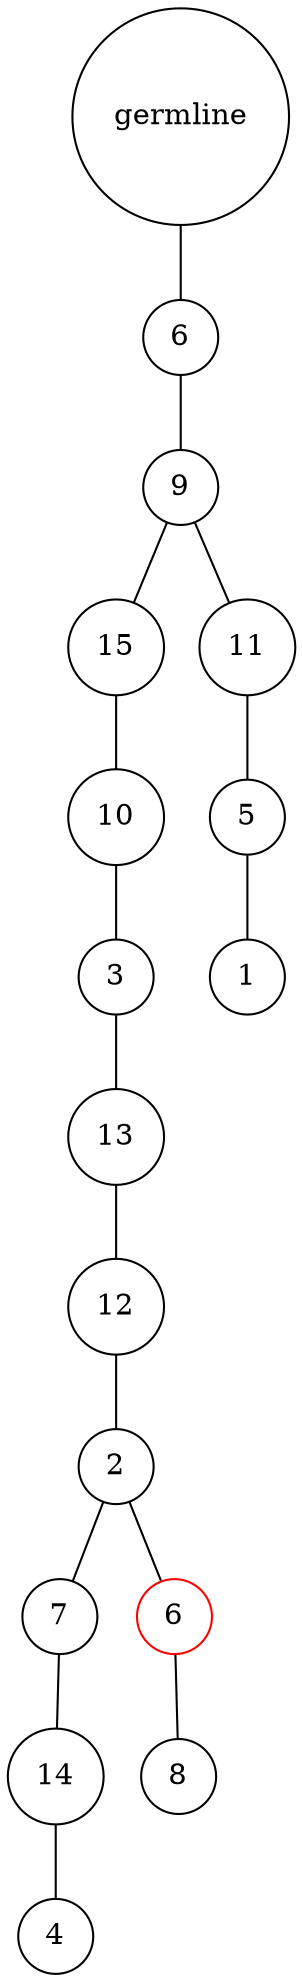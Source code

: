 graph {
	rankdir=UD;
	splines=line;
	node [shape=circle]
	"0x7f282ebdb1f0" [label="germline"];
	"0x7f282ebdb220" [label="6"];
	"0x7f282ebdb1f0" -- "0x7f282ebdb220" ;
	"0x7f282ebdb250" [label="9"];
	"0x7f282ebdb220" -- "0x7f282ebdb250" ;
	"0x7f282ebdb280" [label="15"];
	"0x7f282ebdb250" -- "0x7f282ebdb280" ;
	"0x7f282ebdb2b0" [label="10"];
	"0x7f282ebdb280" -- "0x7f282ebdb2b0" ;
	"0x7f282ebdb2e0" [label="3"];
	"0x7f282ebdb2b0" -- "0x7f282ebdb2e0" ;
	"0x7f282ebdb310" [label="13"];
	"0x7f282ebdb2e0" -- "0x7f282ebdb310" ;
	"0x7f282ebdb340" [label="12"];
	"0x7f282ebdb310" -- "0x7f282ebdb340" ;
	"0x7f282ebdb370" [label="2"];
	"0x7f282ebdb340" -- "0x7f282ebdb370" ;
	"0x7f282ebdb3a0" [label="7"];
	"0x7f282ebdb370" -- "0x7f282ebdb3a0" ;
	"0x7f282ebdb3d0" [label="14"];
	"0x7f282ebdb3a0" -- "0x7f282ebdb3d0" ;
	"0x7f282ebdb400" [label="4"];
	"0x7f282ebdb3d0" -- "0x7f282ebdb400" ;
	"0x7f282ebdb430" [label="6",color="red"];
	"0x7f282ebdb370" -- "0x7f282ebdb430" ;
	"0x7f282ebdb460" [label="8"];
	"0x7f282ebdb430" -- "0x7f282ebdb460" ;
	"0x7f282ebdb490" [label="11"];
	"0x7f282ebdb250" -- "0x7f282ebdb490" ;
	"0x7f282ebdb4c0" [label="5"];
	"0x7f282ebdb490" -- "0x7f282ebdb4c0" ;
	"0x7f282ebdb4f0" [label="1"];
	"0x7f282ebdb4c0" -- "0x7f282ebdb4f0" ;
}
